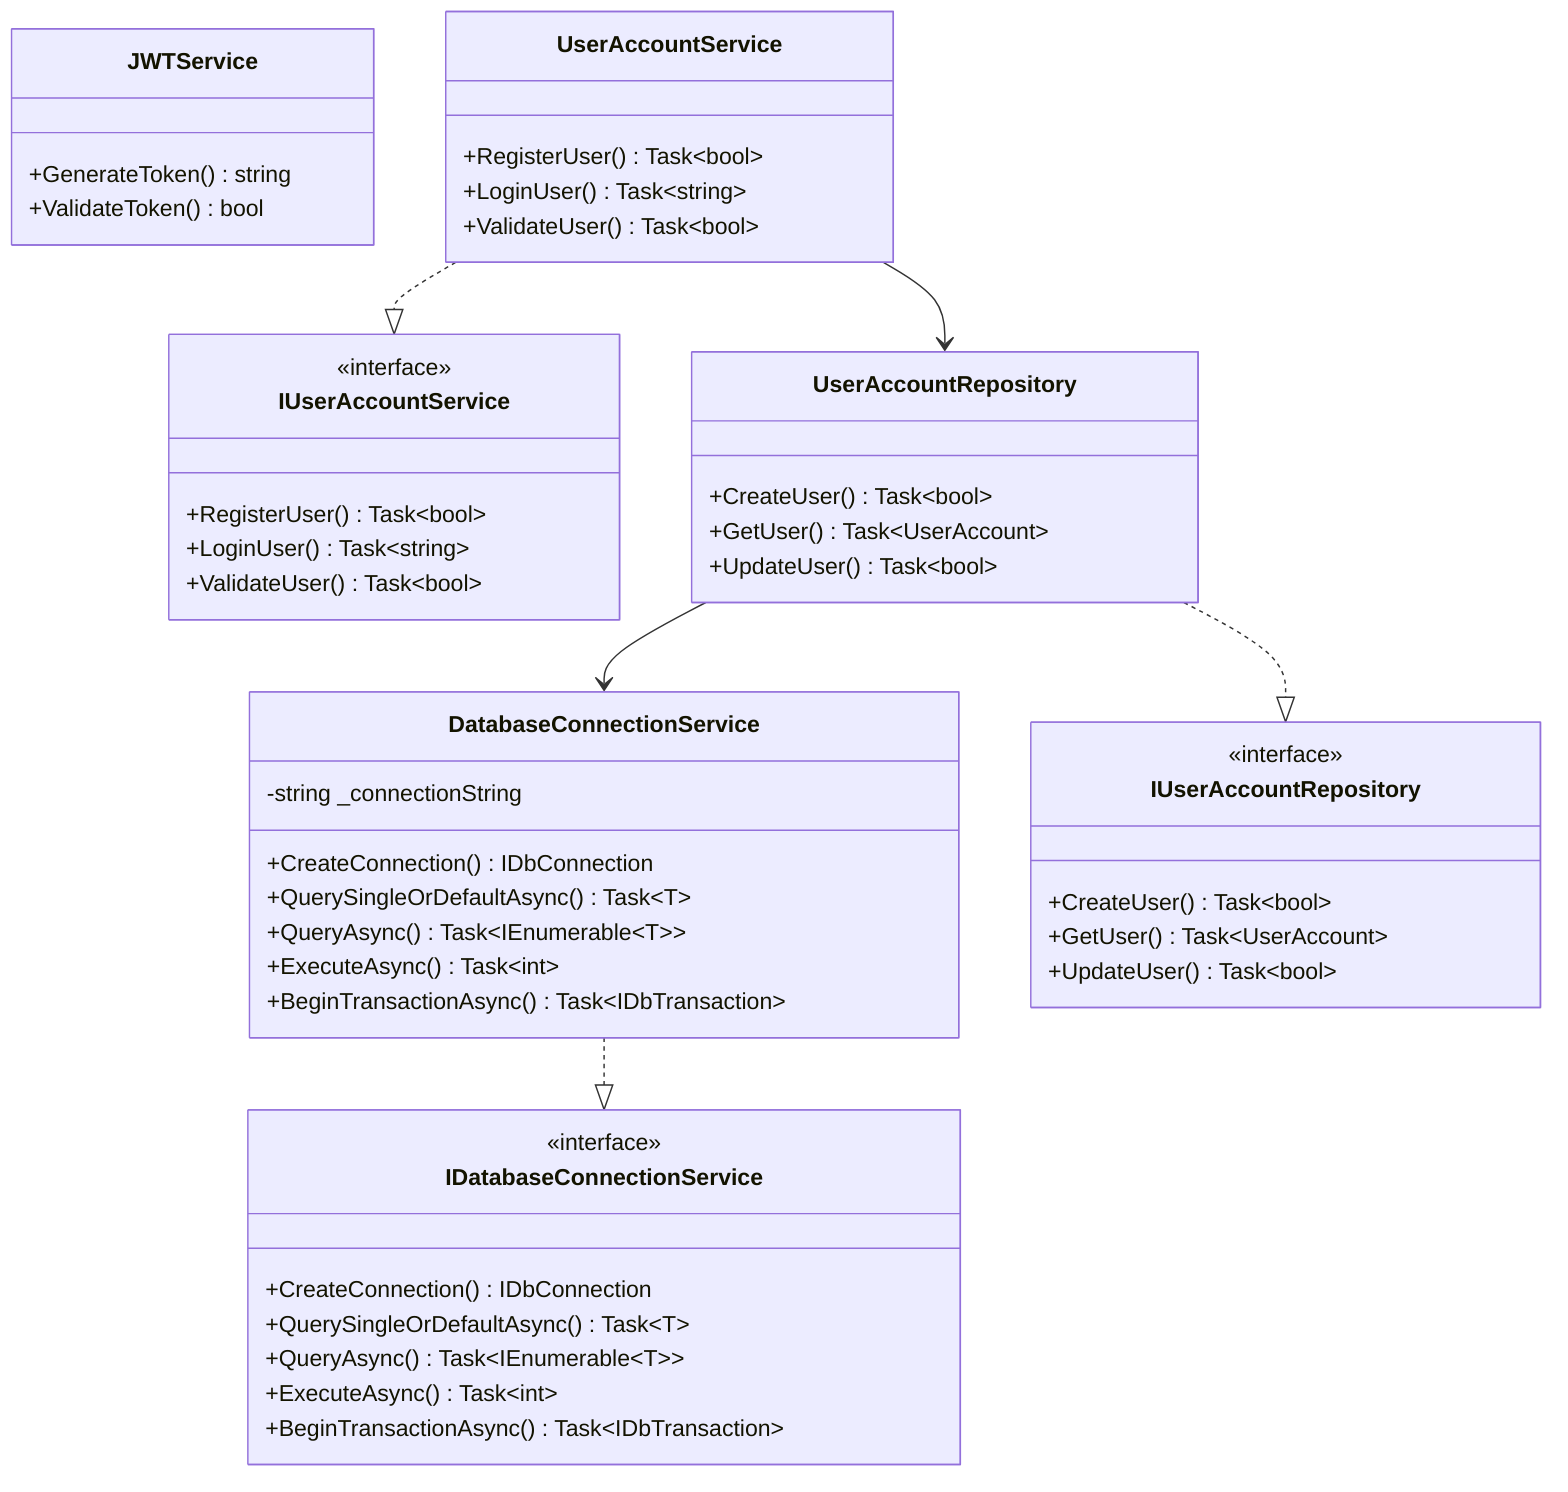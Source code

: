 classDiagram
    class DatabaseConnectionService {
        -string _connectionString
        +CreateConnection() IDbConnection
        +QuerySingleOrDefaultAsync() Task~T~
        +QueryAsync() Task~IEnumerable~T~~
        +ExecuteAsync() Task~int~
        +BeginTransactionAsync() Task~IDbTransaction~
    }

    class IDatabaseConnectionService {
        <<interface>>
        +CreateConnection() IDbConnection
        +QuerySingleOrDefaultAsync() Task~T~
        +QueryAsync() Task~IEnumerable~T~~
        +ExecuteAsync() Task~int~
        +BeginTransactionAsync() Task~IDbTransaction~
    }

    class JWTService {
        +GenerateToken() string
        +ValidateToken() bool
    }

    class UserAccountService {
        +RegisterUser() Task~bool~
        +LoginUser() Task~string~
        +ValidateUser() Task~bool~
    }

    class IUserAccountService {
        <<interface>>
        +RegisterUser() Task~bool~
        +LoginUser() Task~string~
        +ValidateUser() Task~bool~
    }

    class UserAccountRepository {
        +CreateUser() Task~bool~
        +GetUser() Task~UserAccount~
        +UpdateUser() Task~bool~
    }

    class IUserAccountRepository {
        <<interface>>
        +CreateUser() Task~bool~
        +GetUser() Task~UserAccount~
        +UpdateUser() Task~bool~
    }

    DatabaseConnectionService ..|> IDatabaseConnectionService
    UserAccountService ..|> IUserAccountService
    UserAccountRepository ..|> IUserAccountRepository
    UserAccountService --> UserAccountRepository
    UserAccountRepository --> DatabaseConnectionService